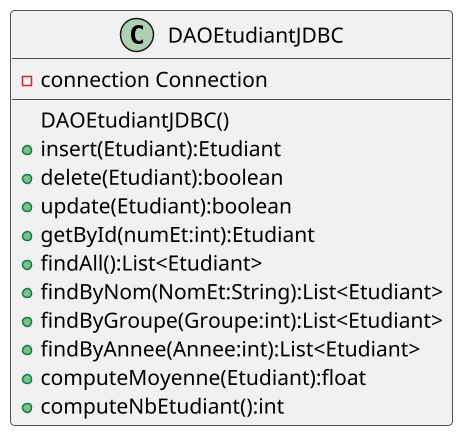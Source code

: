 @startuml
scale 1.5
class DAOEtudiantJDBC{
- connection Connection
DAOEtudiantJDBC()
+insert(Etudiant):Etudiant
+delete(Etudiant):boolean
+update(Etudiant):boolean
+getById(numEt:int):Etudiant
+findAll():List<Etudiant>
+findByNom(NomEt:String):List<Etudiant>
+findByGroupe(Groupe:int):List<Etudiant>
+findByAnnee(Annee:int):List<Etudiant>
+computeMoyenne(Etudiant):float
+computeNbEtudiant():int
}

@enduml